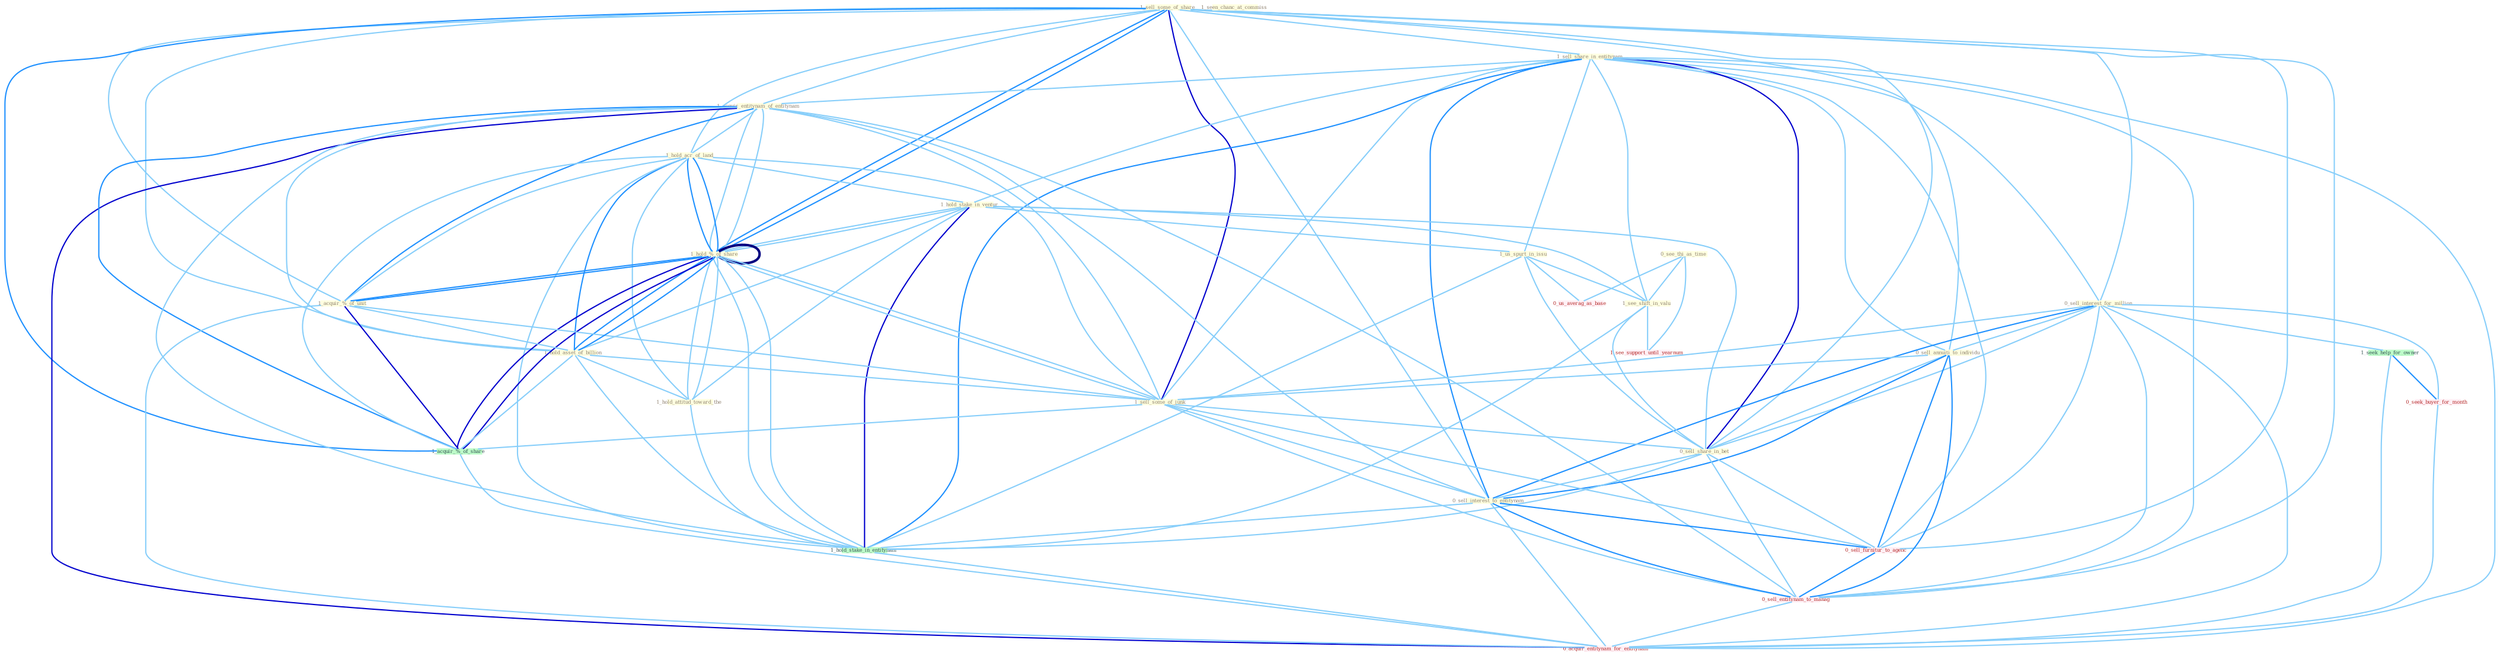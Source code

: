 Graph G{ 
    node
    [shape=polygon,style=filled,width=.5,height=.06,color="#BDFCC9",fixedsize=true,fontsize=4,
    fontcolor="#2f4f4f"];
    {node
    [color="#ffffe0", fontcolor="#8b7d6b"] "1_sell_some_of_share " "1_seen_chanc_at_commiss " "1_sell_share_in_entitynam " "1_acquir_entitynam_of_entitynam " "0_see_thi_as_time " "1_hold_acr_of_land " "1_hold_stake_in_ventur " "0_sell_interest_for_million " "0_sell_annuiti_to_individu " "1_hold_%_of_share " "1_acquir_%_of_unit " "1_us_spurt_in_issu " "1_hold_asset_of_billion " "1_sell_some_of_junk " "1_see_shift_in_valu " "0_sell_share_in_bet " "0_sell_interest_to_entitynam " "1_hold_attitud_toward_the "}
{node [color="#fff0f5", fontcolor="#b22222"] "0_seek_buyer_for_month " "1_see_support_until_yearnum " "0_sell_furnitur_to_agenc " "0_us_averag_as_base " "0_sell_entitynam_to_manag " "0_acquir_entitynam_for_entitynam "}
edge [color="#B0E2FF"];

	"1_sell_some_of_share " -- "1_sell_share_in_entitynam " [w="1", color="#87cefa" ];
	"1_sell_some_of_share " -- "1_acquir_entitynam_of_entitynam " [w="1", color="#87cefa" ];
	"1_sell_some_of_share " -- "1_hold_acr_of_land " [w="1", color="#87cefa" ];
	"1_sell_some_of_share " -- "0_sell_interest_for_million " [w="1", color="#87cefa" ];
	"1_sell_some_of_share " -- "0_sell_annuiti_to_individu " [w="1", color="#87cefa" ];
	"1_sell_some_of_share " -- "1_hold_%_of_share " [w="2", color="#1e90ff" , len=0.8];
	"1_sell_some_of_share " -- "1_acquir_%_of_unit " [w="1", color="#87cefa" ];
	"1_sell_some_of_share " -- "1_hold_asset_of_billion " [w="1", color="#87cefa" ];
	"1_sell_some_of_share " -- "1_sell_some_of_junk " [w="3", color="#0000cd" , len=0.6];
	"1_sell_some_of_share " -- "0_sell_share_in_bet " [w="1", color="#87cefa" ];
	"1_sell_some_of_share " -- "0_sell_interest_to_entitynam " [w="1", color="#87cefa" ];
	"1_sell_some_of_share " -- "1_hold_%_of_share " [w="2", color="#1e90ff" , len=0.8];
	"1_sell_some_of_share " -- "1_acquir_%_of_share " [w="2", color="#1e90ff" , len=0.8];
	"1_sell_some_of_share " -- "0_sell_furnitur_to_agenc " [w="1", color="#87cefa" ];
	"1_sell_some_of_share " -- "0_sell_entitynam_to_manag " [w="1", color="#87cefa" ];
	"1_sell_share_in_entitynam " -- "1_acquir_entitynam_of_entitynam " [w="1", color="#87cefa" ];
	"1_sell_share_in_entitynam " -- "1_hold_stake_in_ventur " [w="1", color="#87cefa" ];
	"1_sell_share_in_entitynam " -- "0_sell_interest_for_million " [w="1", color="#87cefa" ];
	"1_sell_share_in_entitynam " -- "0_sell_annuiti_to_individu " [w="1", color="#87cefa" ];
	"1_sell_share_in_entitynam " -- "1_us_spurt_in_issu " [w="1", color="#87cefa" ];
	"1_sell_share_in_entitynam " -- "1_sell_some_of_junk " [w="1", color="#87cefa" ];
	"1_sell_share_in_entitynam " -- "1_see_shift_in_valu " [w="1", color="#87cefa" ];
	"1_sell_share_in_entitynam " -- "0_sell_share_in_bet " [w="3", color="#0000cd" , len=0.6];
	"1_sell_share_in_entitynam " -- "0_sell_interest_to_entitynam " [w="2", color="#1e90ff" , len=0.8];
	"1_sell_share_in_entitynam " -- "1_hold_stake_in_entitynam " [w="2", color="#1e90ff" , len=0.8];
	"1_sell_share_in_entitynam " -- "0_sell_furnitur_to_agenc " [w="1", color="#87cefa" ];
	"1_sell_share_in_entitynam " -- "0_sell_entitynam_to_manag " [w="1", color="#87cefa" ];
	"1_sell_share_in_entitynam " -- "0_acquir_entitynam_for_entitynam " [w="1", color="#87cefa" ];
	"1_acquir_entitynam_of_entitynam " -- "1_hold_acr_of_land " [w="1", color="#87cefa" ];
	"1_acquir_entitynam_of_entitynam " -- "1_hold_%_of_share " [w="1", color="#87cefa" ];
	"1_acquir_entitynam_of_entitynam " -- "1_acquir_%_of_unit " [w="2", color="#1e90ff" , len=0.8];
	"1_acquir_entitynam_of_entitynam " -- "1_hold_asset_of_billion " [w="1", color="#87cefa" ];
	"1_acquir_entitynam_of_entitynam " -- "1_sell_some_of_junk " [w="1", color="#87cefa" ];
	"1_acquir_entitynam_of_entitynam " -- "0_sell_interest_to_entitynam " [w="1", color="#87cefa" ];
	"1_acquir_entitynam_of_entitynam " -- "1_hold_%_of_share " [w="1", color="#87cefa" ];
	"1_acquir_entitynam_of_entitynam " -- "1_hold_stake_in_entitynam " [w="1", color="#87cefa" ];
	"1_acquir_entitynam_of_entitynam " -- "1_acquir_%_of_share " [w="2", color="#1e90ff" , len=0.8];
	"1_acquir_entitynam_of_entitynam " -- "0_sell_entitynam_to_manag " [w="1", color="#87cefa" ];
	"1_acquir_entitynam_of_entitynam " -- "0_acquir_entitynam_for_entitynam " [w="3", color="#0000cd" , len=0.6];
	"0_see_thi_as_time " -- "1_see_shift_in_valu " [w="1", color="#87cefa" ];
	"0_see_thi_as_time " -- "1_see_support_until_yearnum " [w="1", color="#87cefa" ];
	"0_see_thi_as_time " -- "0_us_averag_as_base " [w="1", color="#87cefa" ];
	"1_hold_acr_of_land " -- "1_hold_stake_in_ventur " [w="1", color="#87cefa" ];
	"1_hold_acr_of_land " -- "1_hold_%_of_share " [w="2", color="#1e90ff" , len=0.8];
	"1_hold_acr_of_land " -- "1_acquir_%_of_unit " [w="1", color="#87cefa" ];
	"1_hold_acr_of_land " -- "1_hold_asset_of_billion " [w="2", color="#1e90ff" , len=0.8];
	"1_hold_acr_of_land " -- "1_sell_some_of_junk " [w="1", color="#87cefa" ];
	"1_hold_acr_of_land " -- "1_hold_attitud_toward_the " [w="1", color="#87cefa" ];
	"1_hold_acr_of_land " -- "1_hold_%_of_share " [w="2", color="#1e90ff" , len=0.8];
	"1_hold_acr_of_land " -- "1_hold_stake_in_entitynam " [w="1", color="#87cefa" ];
	"1_hold_acr_of_land " -- "1_acquir_%_of_share " [w="1", color="#87cefa" ];
	"1_hold_stake_in_ventur " -- "1_hold_%_of_share " [w="1", color="#87cefa" ];
	"1_hold_stake_in_ventur " -- "1_us_spurt_in_issu " [w="1", color="#87cefa" ];
	"1_hold_stake_in_ventur " -- "1_hold_asset_of_billion " [w="1", color="#87cefa" ];
	"1_hold_stake_in_ventur " -- "1_see_shift_in_valu " [w="1", color="#87cefa" ];
	"1_hold_stake_in_ventur " -- "0_sell_share_in_bet " [w="1", color="#87cefa" ];
	"1_hold_stake_in_ventur " -- "1_hold_attitud_toward_the " [w="1", color="#87cefa" ];
	"1_hold_stake_in_ventur " -- "1_hold_%_of_share " [w="1", color="#87cefa" ];
	"1_hold_stake_in_ventur " -- "1_hold_stake_in_entitynam " [w="3", color="#0000cd" , len=0.6];
	"0_sell_interest_for_million " -- "0_sell_annuiti_to_individu " [w="1", color="#87cefa" ];
	"0_sell_interest_for_million " -- "1_sell_some_of_junk " [w="1", color="#87cefa" ];
	"0_sell_interest_for_million " -- "0_sell_share_in_bet " [w="1", color="#87cefa" ];
	"0_sell_interest_for_million " -- "0_sell_interest_to_entitynam " [w="2", color="#1e90ff" , len=0.8];
	"0_sell_interest_for_million " -- "1_seek_help_for_owner " [w="1", color="#87cefa" ];
	"0_sell_interest_for_million " -- "0_seek_buyer_for_month " [w="1", color="#87cefa" ];
	"0_sell_interest_for_million " -- "0_sell_furnitur_to_agenc " [w="1", color="#87cefa" ];
	"0_sell_interest_for_million " -- "0_sell_entitynam_to_manag " [w="1", color="#87cefa" ];
	"0_sell_interest_for_million " -- "0_acquir_entitynam_for_entitynam " [w="1", color="#87cefa" ];
	"0_sell_annuiti_to_individu " -- "1_sell_some_of_junk " [w="1", color="#87cefa" ];
	"0_sell_annuiti_to_individu " -- "0_sell_share_in_bet " [w="1", color="#87cefa" ];
	"0_sell_annuiti_to_individu " -- "0_sell_interest_to_entitynam " [w="2", color="#1e90ff" , len=0.8];
	"0_sell_annuiti_to_individu " -- "0_sell_furnitur_to_agenc " [w="2", color="#1e90ff" , len=0.8];
	"0_sell_annuiti_to_individu " -- "0_sell_entitynam_to_manag " [w="2", color="#1e90ff" , len=0.8];
	"1_hold_%_of_share " -- "1_acquir_%_of_unit " [w="2", color="#1e90ff" , len=0.8];
	"1_hold_%_of_share " -- "1_hold_asset_of_billion " [w="2", color="#1e90ff" , len=0.8];
	"1_hold_%_of_share " -- "1_sell_some_of_junk " [w="1", color="#87cefa" ];
	"1_hold_%_of_share " -- "1_hold_attitud_toward_the " [w="1", color="#87cefa" ];
	"1_hold_%_of_share " -- "1_hold_%_of_share " [w="4", style=bold, color="#000080", len=0.4];
	"1_hold_%_of_share " -- "1_hold_stake_in_entitynam " [w="1", color="#87cefa" ];
	"1_hold_%_of_share " -- "1_acquir_%_of_share " [w="3", color="#0000cd" , len=0.6];
	"1_acquir_%_of_unit " -- "1_hold_asset_of_billion " [w="1", color="#87cefa" ];
	"1_acquir_%_of_unit " -- "1_sell_some_of_junk " [w="1", color="#87cefa" ];
	"1_acquir_%_of_unit " -- "1_hold_%_of_share " [w="2", color="#1e90ff" , len=0.8];
	"1_acquir_%_of_unit " -- "1_acquir_%_of_share " [w="3", color="#0000cd" , len=0.6];
	"1_acquir_%_of_unit " -- "0_acquir_entitynam_for_entitynam " [w="1", color="#87cefa" ];
	"1_us_spurt_in_issu " -- "1_see_shift_in_valu " [w="1", color="#87cefa" ];
	"1_us_spurt_in_issu " -- "0_sell_share_in_bet " [w="1", color="#87cefa" ];
	"1_us_spurt_in_issu " -- "1_hold_stake_in_entitynam " [w="1", color="#87cefa" ];
	"1_us_spurt_in_issu " -- "0_us_averag_as_base " [w="1", color="#87cefa" ];
	"1_hold_asset_of_billion " -- "1_sell_some_of_junk " [w="1", color="#87cefa" ];
	"1_hold_asset_of_billion " -- "1_hold_attitud_toward_the " [w="1", color="#87cefa" ];
	"1_hold_asset_of_billion " -- "1_hold_%_of_share " [w="2", color="#1e90ff" , len=0.8];
	"1_hold_asset_of_billion " -- "1_hold_stake_in_entitynam " [w="1", color="#87cefa" ];
	"1_hold_asset_of_billion " -- "1_acquir_%_of_share " [w="1", color="#87cefa" ];
	"1_sell_some_of_junk " -- "0_sell_share_in_bet " [w="1", color="#87cefa" ];
	"1_sell_some_of_junk " -- "0_sell_interest_to_entitynam " [w="1", color="#87cefa" ];
	"1_sell_some_of_junk " -- "1_hold_%_of_share " [w="1", color="#87cefa" ];
	"1_sell_some_of_junk " -- "1_acquir_%_of_share " [w="1", color="#87cefa" ];
	"1_sell_some_of_junk " -- "0_sell_furnitur_to_agenc " [w="1", color="#87cefa" ];
	"1_sell_some_of_junk " -- "0_sell_entitynam_to_manag " [w="1", color="#87cefa" ];
	"1_see_shift_in_valu " -- "0_sell_share_in_bet " [w="1", color="#87cefa" ];
	"1_see_shift_in_valu " -- "1_hold_stake_in_entitynam " [w="1", color="#87cefa" ];
	"1_see_shift_in_valu " -- "1_see_support_until_yearnum " [w="1", color="#87cefa" ];
	"0_sell_share_in_bet " -- "0_sell_interest_to_entitynam " [w="1", color="#87cefa" ];
	"0_sell_share_in_bet " -- "1_hold_stake_in_entitynam " [w="1", color="#87cefa" ];
	"0_sell_share_in_bet " -- "0_sell_furnitur_to_agenc " [w="1", color="#87cefa" ];
	"0_sell_share_in_bet " -- "0_sell_entitynam_to_manag " [w="1", color="#87cefa" ];
	"0_sell_interest_to_entitynam " -- "1_hold_stake_in_entitynam " [w="1", color="#87cefa" ];
	"0_sell_interest_to_entitynam " -- "0_sell_furnitur_to_agenc " [w="2", color="#1e90ff" , len=0.8];
	"0_sell_interest_to_entitynam " -- "0_sell_entitynam_to_manag " [w="2", color="#1e90ff" , len=0.8];
	"0_sell_interest_to_entitynam " -- "0_acquir_entitynam_for_entitynam " [w="1", color="#87cefa" ];
	"1_hold_attitud_toward_the " -- "1_hold_%_of_share " [w="1", color="#87cefa" ];
	"1_hold_attitud_toward_the " -- "1_hold_stake_in_entitynam " [w="1", color="#87cefa" ];
	"1_hold_%_of_share " -- "1_hold_stake_in_entitynam " [w="1", color="#87cefa" ];
	"1_hold_%_of_share " -- "1_acquir_%_of_share " [w="3", color="#0000cd" , len=0.6];
	"1_hold_stake_in_entitynam " -- "0_acquir_entitynam_for_entitynam " [w="1", color="#87cefa" ];
	"1_seek_help_for_owner " -- "0_seek_buyer_for_month " [w="2", color="#1e90ff" , len=0.8];
	"1_seek_help_for_owner " -- "0_acquir_entitynam_for_entitynam " [w="1", color="#87cefa" ];
	"0_seek_buyer_for_month " -- "0_acquir_entitynam_for_entitynam " [w="1", color="#87cefa" ];
	"1_acquir_%_of_share " -- "0_acquir_entitynam_for_entitynam " [w="1", color="#87cefa" ];
	"0_sell_furnitur_to_agenc " -- "0_sell_entitynam_to_manag " [w="2", color="#1e90ff" , len=0.8];
	"0_sell_entitynam_to_manag " -- "0_acquir_entitynam_for_entitynam " [w="1", color="#87cefa" ];
}